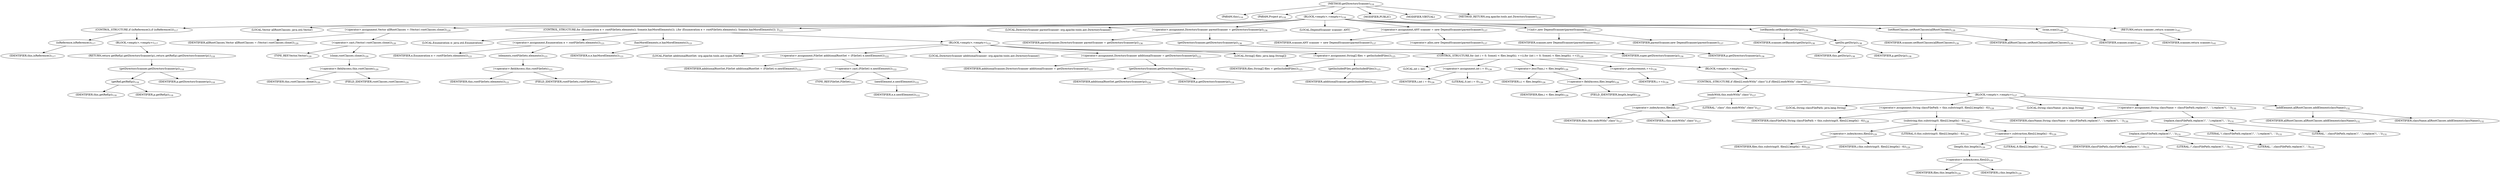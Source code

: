 digraph "getDirectoryScanner" {  
"158" [label = <(METHOD,getDirectoryScanner)<SUB>116</SUB>> ]
"24" [label = <(PARAM,this)<SUB>116</SUB>> ]
"159" [label = <(PARAM,Project p)<SUB>116</SUB>> ]
"160" [label = <(BLOCK,&lt;empty&gt;,&lt;empty&gt;)<SUB>116</SUB>> ]
"161" [label = <(CONTROL_STRUCTURE,if (isReference()),if (isReference()))<SUB>117</SUB>> ]
"162" [label = <(isReference,isReference())<SUB>117</SUB>> ]
"23" [label = <(IDENTIFIER,this,isReference())<SUB>117</SUB>> ]
"163" [label = <(BLOCK,&lt;empty&gt;,&lt;empty&gt;)<SUB>117</SUB>> ]
"164" [label = <(RETURN,return getRef(p).getDirectoryScanner(p);,return getRef(p).getDirectoryScanner(p);)<SUB>118</SUB>> ]
"165" [label = <(getDirectoryScanner,getDirectoryScanner(p))<SUB>118</SUB>> ]
"166" [label = <(getRef,getRef(p))<SUB>118</SUB>> ]
"25" [label = <(IDENTIFIER,this,getRef(p))<SUB>118</SUB>> ]
"167" [label = <(IDENTIFIER,p,getRef(p))<SUB>118</SUB>> ]
"168" [label = <(IDENTIFIER,p,getDirectoryScanner(p))<SUB>118</SUB>> ]
"169" [label = <(LOCAL,Vector allRootClasses: java.util.Vector)> ]
"170" [label = <(&lt;operator&gt;.assignment,Vector allRootClasses = (Vector) rootClasses.clone())<SUB>120</SUB>> ]
"171" [label = <(IDENTIFIER,allRootClasses,Vector allRootClasses = (Vector) rootClasses.clone())<SUB>120</SUB>> ]
"172" [label = <(&lt;operator&gt;.cast,(Vector) rootClasses.clone())<SUB>120</SUB>> ]
"173" [label = <(TYPE_REF,Vector,Vector)<SUB>120</SUB>> ]
"174" [label = <(clone,rootClasses.clone())<SUB>120</SUB>> ]
"175" [label = <(&lt;operator&gt;.fieldAccess,this.rootClasses)<SUB>120</SUB>> ]
"176" [label = <(IDENTIFIER,this,rootClasses.clone())<SUB>120</SUB>> ]
"177" [label = <(FIELD_IDENTIFIER,rootClasses,rootClasses)<SUB>120</SUB>> ]
"178" [label = <(CONTROL_STRUCTURE,for (Enumeration e = rootFileSets.elements(); Some(e.hasMoreElements()); ),for (Enumeration e = rootFileSets.elements(); Some(e.hasMoreElements()); ))<SUB>121</SUB>> ]
"179" [label = <(LOCAL,Enumeration e: java.util.Enumeration)> ]
"180" [label = <(&lt;operator&gt;.assignment,Enumeration e = rootFileSets.elements())<SUB>121</SUB>> ]
"181" [label = <(IDENTIFIER,e,Enumeration e = rootFileSets.elements())<SUB>121</SUB>> ]
"182" [label = <(elements,rootFileSets.elements())<SUB>121</SUB>> ]
"183" [label = <(&lt;operator&gt;.fieldAccess,this.rootFileSets)<SUB>121</SUB>> ]
"184" [label = <(IDENTIFIER,this,rootFileSets.elements())<SUB>121</SUB>> ]
"185" [label = <(FIELD_IDENTIFIER,rootFileSets,rootFileSets)<SUB>121</SUB>> ]
"186" [label = <(hasMoreElements,e.hasMoreElements())<SUB>121</SUB>> ]
"187" [label = <(IDENTIFIER,e,e.hasMoreElements())<SUB>121</SUB>> ]
"188" [label = <(BLOCK,&lt;empty&gt;,&lt;empty&gt;)<SUB>121</SUB>> ]
"189" [label = <(LOCAL,FileSet additionalRootSet: org.apache.tools.ant.types.FileSet)> ]
"190" [label = <(&lt;operator&gt;.assignment,FileSet additionalRootSet = (FileSet) e.nextElement())<SUB>122</SUB>> ]
"191" [label = <(IDENTIFIER,additionalRootSet,FileSet additionalRootSet = (FileSet) e.nextElement())<SUB>122</SUB>> ]
"192" [label = <(&lt;operator&gt;.cast,(FileSet) e.nextElement())<SUB>122</SUB>> ]
"193" [label = <(TYPE_REF,FileSet,FileSet)<SUB>122</SUB>> ]
"194" [label = <(nextElement,e.nextElement())<SUB>122</SUB>> ]
"195" [label = <(IDENTIFIER,e,e.nextElement())<SUB>122</SUB>> ]
"196" [label = <(LOCAL,DirectoryScanner additionalScanner: org.apache.tools.ant.DirectoryScanner)> ]
"197" [label = <(&lt;operator&gt;.assignment,DirectoryScanner additionalScanner = getDirectoryScanner(p))<SUB>123</SUB>> ]
"198" [label = <(IDENTIFIER,additionalScanner,DirectoryScanner additionalScanner = getDirectoryScanner(p))<SUB>123</SUB>> ]
"199" [label = <(getDirectoryScanner,getDirectoryScanner(p))<SUB>124</SUB>> ]
"200" [label = <(IDENTIFIER,additionalRootSet,getDirectoryScanner(p))<SUB>124</SUB>> ]
"201" [label = <(IDENTIFIER,p,getDirectoryScanner(p))<SUB>124</SUB>> ]
"202" [label = <(LOCAL,String[] files: java.lang.String[])> ]
"203" [label = <(&lt;operator&gt;.assignment,String[] files = getIncludedFiles())<SUB>125</SUB>> ]
"204" [label = <(IDENTIFIER,files,String[] files = getIncludedFiles())<SUB>125</SUB>> ]
"205" [label = <(getIncludedFiles,getIncludedFiles())<SUB>125</SUB>> ]
"206" [label = <(IDENTIFIER,additionalScanner,getIncludedFiles())<SUB>125</SUB>> ]
"207" [label = <(CONTROL_STRUCTURE,for (int i = 0; Some(i &lt; files.length); ++i),for (int i = 0; Some(i &lt; files.length); ++i))<SUB>126</SUB>> ]
"208" [label = <(LOCAL,int i: int)> ]
"209" [label = <(&lt;operator&gt;.assignment,int i = 0)<SUB>126</SUB>> ]
"210" [label = <(IDENTIFIER,i,int i = 0)<SUB>126</SUB>> ]
"211" [label = <(LITERAL,0,int i = 0)<SUB>126</SUB>> ]
"212" [label = <(&lt;operator&gt;.lessThan,i &lt; files.length)<SUB>126</SUB>> ]
"213" [label = <(IDENTIFIER,i,i &lt; files.length)<SUB>126</SUB>> ]
"214" [label = <(&lt;operator&gt;.fieldAccess,files.length)<SUB>126</SUB>> ]
"215" [label = <(IDENTIFIER,files,i &lt; files.length)<SUB>126</SUB>> ]
"216" [label = <(FIELD_IDENTIFIER,length,length)<SUB>126</SUB>> ]
"217" [label = <(&lt;operator&gt;.preIncrement,++i)<SUB>126</SUB>> ]
"218" [label = <(IDENTIFIER,i,++i)<SUB>126</SUB>> ]
"219" [label = <(BLOCK,&lt;empty&gt;,&lt;empty&gt;)<SUB>126</SUB>> ]
"220" [label = <(CONTROL_STRUCTURE,if (files[i].endsWith(&quot;.class&quot;)),if (files[i].endsWith(&quot;.class&quot;)))<SUB>127</SUB>> ]
"221" [label = <(endsWith,this.endsWith(&quot;.class&quot;))<SUB>127</SUB>> ]
"222" [label = <(&lt;operator&gt;.indexAccess,files[i])<SUB>127</SUB>> ]
"223" [label = <(IDENTIFIER,files,this.endsWith(&quot;.class&quot;))<SUB>127</SUB>> ]
"224" [label = <(IDENTIFIER,i,this.endsWith(&quot;.class&quot;))<SUB>127</SUB>> ]
"225" [label = <(LITERAL,&quot;.class&quot;,this.endsWith(&quot;.class&quot;))<SUB>127</SUB>> ]
"226" [label = <(BLOCK,&lt;empty&gt;,&lt;empty&gt;)<SUB>127</SUB>> ]
"227" [label = <(LOCAL,String classFilePath: java.lang.String)> ]
"228" [label = <(&lt;operator&gt;.assignment,String classFilePath = this.substring(0, files[i].length() - 6))<SUB>128</SUB>> ]
"229" [label = <(IDENTIFIER,classFilePath,String classFilePath = this.substring(0, files[i].length() - 6))<SUB>128</SUB>> ]
"230" [label = <(substring,this.substring(0, files[i].length() - 6))<SUB>129</SUB>> ]
"231" [label = <(&lt;operator&gt;.indexAccess,files[i])<SUB>129</SUB>> ]
"232" [label = <(IDENTIFIER,files,this.substring(0, files[i].length() - 6))<SUB>129</SUB>> ]
"233" [label = <(IDENTIFIER,i,this.substring(0, files[i].length() - 6))<SUB>129</SUB>> ]
"234" [label = <(LITERAL,0,this.substring(0, files[i].length() - 6))<SUB>129</SUB>> ]
"235" [label = <(&lt;operator&gt;.subtraction,files[i].length() - 6)<SUB>129</SUB>> ]
"236" [label = <(length,this.length())<SUB>129</SUB>> ]
"237" [label = <(&lt;operator&gt;.indexAccess,files[i])<SUB>129</SUB>> ]
"238" [label = <(IDENTIFIER,files,this.length())<SUB>129</SUB>> ]
"239" [label = <(IDENTIFIER,i,this.length())<SUB>129</SUB>> ]
"240" [label = <(LITERAL,6,files[i].length() - 6)<SUB>129</SUB>> ]
"241" [label = <(LOCAL,String className: java.lang.String)> ]
"242" [label = <(&lt;operator&gt;.assignment,String className = classFilePath.replace('/', '.').replace('\\', '.'))<SUB>130</SUB>> ]
"243" [label = <(IDENTIFIER,className,String className = classFilePath.replace('/', '.').replace('\\', '.'))<SUB>130</SUB>> ]
"244" [label = <(replace,classFilePath.replace('/', '.').replace('\\', '.'))<SUB>131</SUB>> ]
"245" [label = <(replace,classFilePath.replace('/', '.'))<SUB>131</SUB>> ]
"246" [label = <(IDENTIFIER,classFilePath,classFilePath.replace('/', '.'))<SUB>131</SUB>> ]
"247" [label = <(LITERAL,'/',classFilePath.replace('/', '.'))<SUB>131</SUB>> ]
"248" [label = <(LITERAL,'.',classFilePath.replace('/', '.'))<SUB>131</SUB>> ]
"249" [label = <(LITERAL,'\\',classFilePath.replace('/', '.').replace('\\', '.'))<SUB>131</SUB>> ]
"250" [label = <(LITERAL,'.',classFilePath.replace('/', '.').replace('\\', '.'))<SUB>131</SUB>> ]
"251" [label = <(addElement,allRootClasses.addElement(className))<SUB>132</SUB>> ]
"252" [label = <(IDENTIFIER,allRootClasses,allRootClasses.addElement(className))<SUB>132</SUB>> ]
"253" [label = <(IDENTIFIER,className,allRootClasses.addElement(className))<SUB>132</SUB>> ]
"254" [label = <(LOCAL,DirectoryScanner parentScanner: org.apache.tools.ant.DirectoryScanner)> ]
"255" [label = <(&lt;operator&gt;.assignment,DirectoryScanner parentScanner = getDirectoryScanner(p))<SUB>136</SUB>> ]
"256" [label = <(IDENTIFIER,parentScanner,DirectoryScanner parentScanner = getDirectoryScanner(p))<SUB>136</SUB>> ]
"257" [label = <(getDirectoryScanner,getDirectoryScanner(p))<SUB>136</SUB>> ]
"258" [label = <(IDENTIFIER,super,getDirectoryScanner(p))<SUB>136</SUB>> ]
"259" [label = <(IDENTIFIER,p,getDirectoryScanner(p))<SUB>136</SUB>> ]
"27" [label = <(LOCAL,DependScanner scanner: ANY)> ]
"260" [label = <(&lt;operator&gt;.assignment,ANY scanner = new DependScanner(parentScanner))<SUB>137</SUB>> ]
"261" [label = <(IDENTIFIER,scanner,ANY scanner = new DependScanner(parentScanner))<SUB>137</SUB>> ]
"262" [label = <(&lt;operator&gt;.alloc,new DependScanner(parentScanner))<SUB>137</SUB>> ]
"263" [label = <(&lt;init&gt;,new DependScanner(parentScanner))<SUB>137</SUB>> ]
"26" [label = <(IDENTIFIER,scanner,new DependScanner(parentScanner))<SUB>137</SUB>> ]
"264" [label = <(IDENTIFIER,parentScanner,new DependScanner(parentScanner))<SUB>137</SUB>> ]
"265" [label = <(setBasedir,setBasedir(getDir(p)))<SUB>138</SUB>> ]
"266" [label = <(IDENTIFIER,scanner,setBasedir(getDir(p)))<SUB>138</SUB>> ]
"267" [label = <(getDir,getDir(p))<SUB>138</SUB>> ]
"28" [label = <(IDENTIFIER,this,getDir(p))<SUB>138</SUB>> ]
"268" [label = <(IDENTIFIER,p,getDir(p))<SUB>138</SUB>> ]
"269" [label = <(setRootClasses,setRootClasses(allRootClasses))<SUB>139</SUB>> ]
"270" [label = <(IDENTIFIER,scanner,setRootClasses(allRootClasses))<SUB>139</SUB>> ]
"271" [label = <(IDENTIFIER,allRootClasses,setRootClasses(allRootClasses))<SUB>139</SUB>> ]
"272" [label = <(scan,scan())<SUB>140</SUB>> ]
"273" [label = <(IDENTIFIER,scanner,scan())<SUB>140</SUB>> ]
"274" [label = <(RETURN,return scanner;,return scanner;)<SUB>141</SUB>> ]
"275" [label = <(IDENTIFIER,scanner,return scanner;)<SUB>141</SUB>> ]
"276" [label = <(MODIFIER,PUBLIC)> ]
"277" [label = <(MODIFIER,VIRTUAL)> ]
"278" [label = <(METHOD_RETURN,org.apache.tools.ant.DirectoryScanner)<SUB>116</SUB>> ]
  "158" -> "24" 
  "158" -> "159" 
  "158" -> "160" 
  "158" -> "276" 
  "158" -> "277" 
  "158" -> "278" 
  "160" -> "161" 
  "160" -> "169" 
  "160" -> "170" 
  "160" -> "178" 
  "160" -> "254" 
  "160" -> "255" 
  "160" -> "27" 
  "160" -> "260" 
  "160" -> "263" 
  "160" -> "265" 
  "160" -> "269" 
  "160" -> "272" 
  "160" -> "274" 
  "161" -> "162" 
  "161" -> "163" 
  "162" -> "23" 
  "163" -> "164" 
  "164" -> "165" 
  "165" -> "166" 
  "165" -> "168" 
  "166" -> "25" 
  "166" -> "167" 
  "170" -> "171" 
  "170" -> "172" 
  "172" -> "173" 
  "172" -> "174" 
  "174" -> "175" 
  "175" -> "176" 
  "175" -> "177" 
  "178" -> "179" 
  "178" -> "180" 
  "178" -> "186" 
  "178" -> "188" 
  "180" -> "181" 
  "180" -> "182" 
  "182" -> "183" 
  "183" -> "184" 
  "183" -> "185" 
  "186" -> "187" 
  "188" -> "189" 
  "188" -> "190" 
  "188" -> "196" 
  "188" -> "197" 
  "188" -> "202" 
  "188" -> "203" 
  "188" -> "207" 
  "190" -> "191" 
  "190" -> "192" 
  "192" -> "193" 
  "192" -> "194" 
  "194" -> "195" 
  "197" -> "198" 
  "197" -> "199" 
  "199" -> "200" 
  "199" -> "201" 
  "203" -> "204" 
  "203" -> "205" 
  "205" -> "206" 
  "207" -> "208" 
  "207" -> "209" 
  "207" -> "212" 
  "207" -> "217" 
  "207" -> "219" 
  "209" -> "210" 
  "209" -> "211" 
  "212" -> "213" 
  "212" -> "214" 
  "214" -> "215" 
  "214" -> "216" 
  "217" -> "218" 
  "219" -> "220" 
  "220" -> "221" 
  "220" -> "226" 
  "221" -> "222" 
  "221" -> "225" 
  "222" -> "223" 
  "222" -> "224" 
  "226" -> "227" 
  "226" -> "228" 
  "226" -> "241" 
  "226" -> "242" 
  "226" -> "251" 
  "228" -> "229" 
  "228" -> "230" 
  "230" -> "231" 
  "230" -> "234" 
  "230" -> "235" 
  "231" -> "232" 
  "231" -> "233" 
  "235" -> "236" 
  "235" -> "240" 
  "236" -> "237" 
  "237" -> "238" 
  "237" -> "239" 
  "242" -> "243" 
  "242" -> "244" 
  "244" -> "245" 
  "244" -> "249" 
  "244" -> "250" 
  "245" -> "246" 
  "245" -> "247" 
  "245" -> "248" 
  "251" -> "252" 
  "251" -> "253" 
  "255" -> "256" 
  "255" -> "257" 
  "257" -> "258" 
  "257" -> "259" 
  "260" -> "261" 
  "260" -> "262" 
  "263" -> "26" 
  "263" -> "264" 
  "265" -> "266" 
  "265" -> "267" 
  "267" -> "28" 
  "267" -> "268" 
  "269" -> "270" 
  "269" -> "271" 
  "272" -> "273" 
  "274" -> "275" 
}
